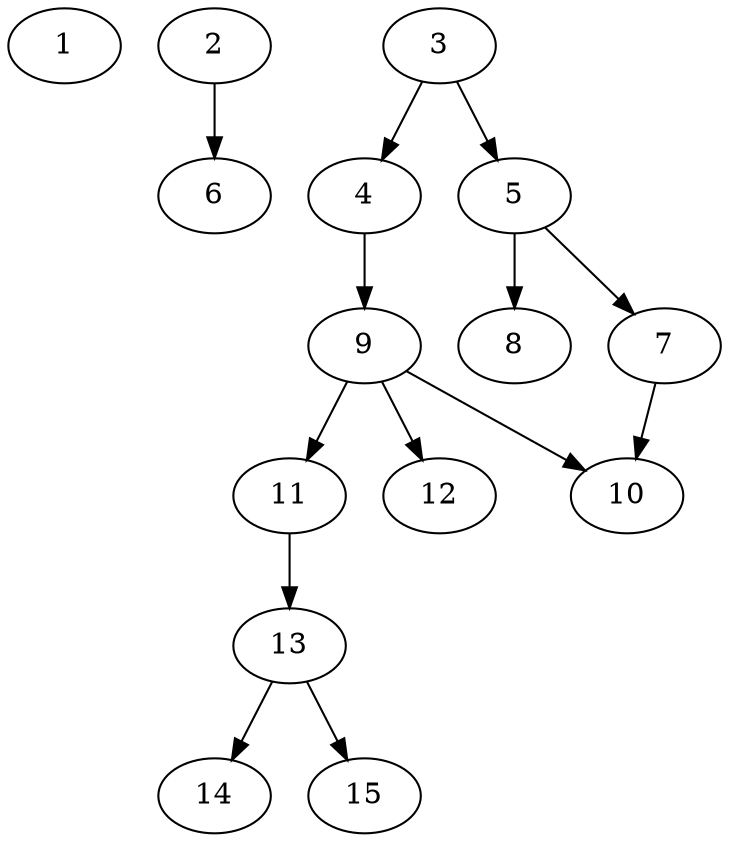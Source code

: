 // DAG (tier=1-easy, mode=data, n=15, ccr=0.302, fat=0.432, density=0.385, regular=0.618, jump=0.063, mindata=1048576, maxdata=8388608)
// DAG automatically generated by daggen at Sun Aug 24 16:33:33 2025
// /home/ermia/Project/Environments/daggen/bin/daggen --dot --ccr 0.302 --fat 0.432 --regular 0.618 --density 0.385 --jump 0.063 --mindata 1048576 --maxdata 8388608 -n 15 
digraph G {
  1 [size="716578763200507264", alpha="0.09", expect_size="358289381600253632"]
  2 [size="537455587651405632", alpha="0.05", expect_size="268727793825702816"]
  2 -> 6 [size ="273598820384768"]
  3 [size="82135887403548672000", alpha="0.10", expect_size="41067943701774336000"]
  3 -> 4 [size ="151162925875200"]
  3 -> 5 [size ="151162925875200"]
  4 [size="87431394570424560", alpha="0.03", expect_size="43715697285212280"]
  4 -> 9 [size ="79113305980928"]
  5 [size="4179131509409579008", alpha="0.14", expect_size="2089565754704789504"]
  5 -> 7 [size ="20756176044032"]
  5 -> 8 [size ="20756176044032"]
  6 [size="60561409561329664000", alpha="0.12", expect_size="30280704780664832000"]
  7 [size="13823868056580638", alpha="0.10", expect_size="6911934028290319"]
  7 -> 10 [size ="519168340262912"]
  8 [size="479833907414750", alpha="0.02", expect_size="239916953707375"]
  9 [size="5473477545628741", alpha="0.04", expect_size="2736738772814370"]
  9 -> 10 [size ="215543277682688"]
  9 -> 11 [size ="215543277682688"]
  9 -> 12 [size ="215543277682688"]
  10 [size="398988609999071104", alpha="0.08", expect_size="199494304999535552"]
  11 [size="493068957406724096000", alpha="0.04", expect_size="246534478703362048000"]
  11 -> 13 [size ="499300224204800"]
  12 [size="9592994004992000000", alpha="0.04", expect_size="4796497002496000000"]
  13 [size="2017647757304528896", alpha="0.08", expect_size="1008823878652264448"]
  13 -> 14 [size ="12773803163648"]
  13 -> 15 [size ="12773803163648"]
  14 [size="142199526011194592", alpha="0.06", expect_size="71099763005597296"]
  15 [size="6727088451442593", alpha="0.17", expect_size="3363544225721296"]
}